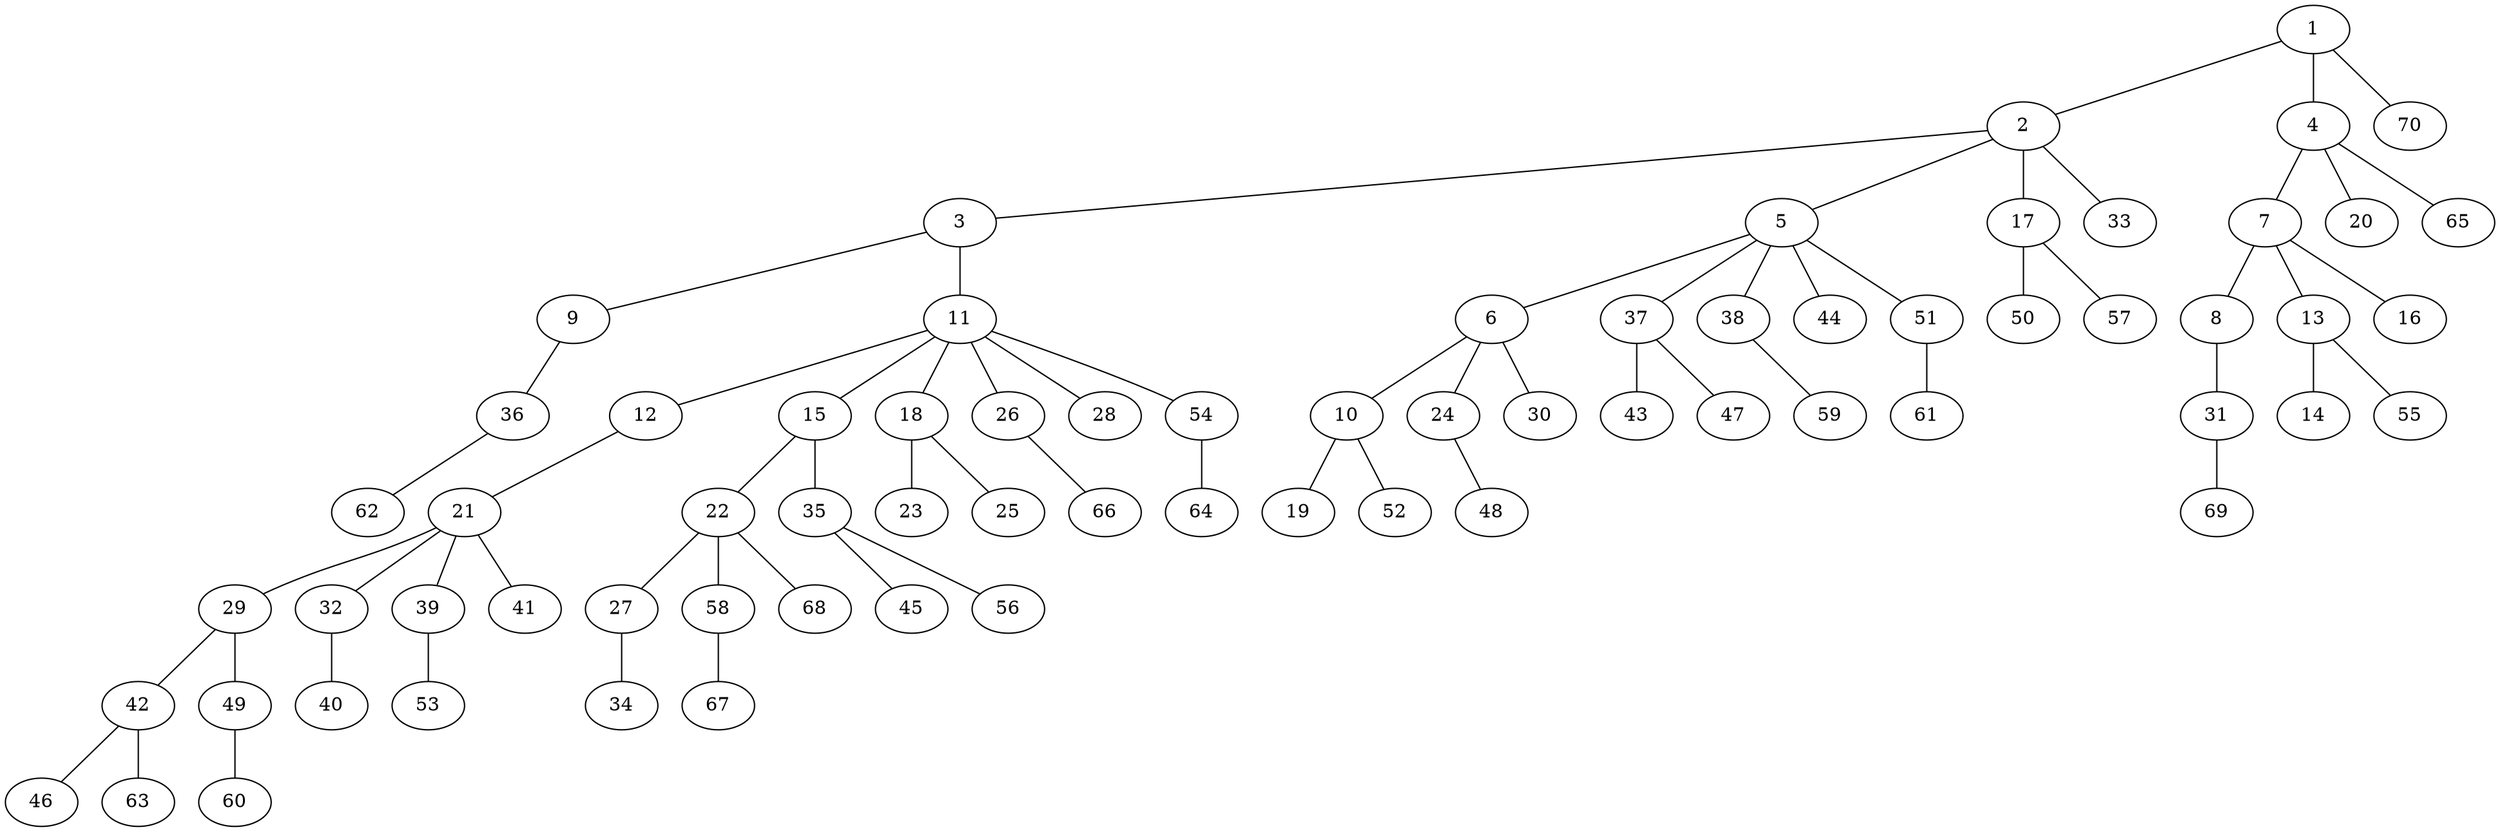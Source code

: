 graph graphname {1--2
1--4
1--70
2--3
2--5
2--17
2--33
3--9
3--11
4--7
4--20
4--65
5--6
5--37
5--38
5--44
5--51
6--10
6--24
6--30
7--8
7--13
7--16
8--31
9--36
10--19
10--52
11--12
11--15
11--18
11--26
11--28
11--54
12--21
13--14
13--55
15--22
15--35
17--50
17--57
18--23
18--25
21--29
21--32
21--39
21--41
22--27
22--58
22--68
24--48
26--66
27--34
29--42
29--49
31--69
32--40
35--45
35--56
36--62
37--43
37--47
38--59
39--53
42--46
42--63
49--60
51--61
54--64
58--67
}